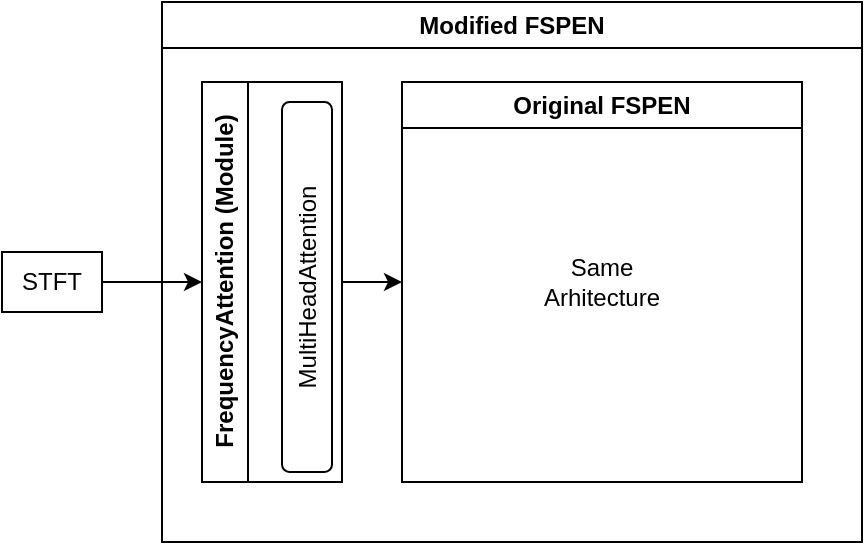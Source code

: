 <mxfile version="27.1.4">
  <diagram name="Page-1" id="6zO39Vgpf1TZ9PNvxlgC">
    <mxGraphModel dx="546" dy="359" grid="1" gridSize="10" guides="1" tooltips="1" connect="1" arrows="1" fold="1" page="1" pageScale="1" pageWidth="850" pageHeight="1100" math="0" shadow="0">
      <root>
        <mxCell id="0" />
        <mxCell id="1" parent="0" />
        <mxCell id="P3681-FeyPnp6KC4SGFj-1" value="Original FSPEN" style="swimlane;whiteSpace=wrap;html=1;" vertex="1" parent="1">
          <mxGeometry x="480" y="120" width="200" height="200" as="geometry" />
        </mxCell>
        <mxCell id="P3681-FeyPnp6KC4SGFj-2" value="STFT" style="rounded=0;whiteSpace=wrap;html=1;" vertex="1" parent="1">
          <mxGeometry x="280" y="205" width="50" height="30" as="geometry" />
        </mxCell>
        <mxCell id="P3681-FeyPnp6KC4SGFj-3" value="Modified FSPEN" style="swimlane;whiteSpace=wrap;html=1;" vertex="1" parent="1">
          <mxGeometry x="360" y="80" width="350" height="270" as="geometry" />
        </mxCell>
        <mxCell id="P3681-FeyPnp6KC4SGFj-8" value="FrequencyAttention (Module)" style="swimlane;horizontal=0;whiteSpace=wrap;html=1;" vertex="1" parent="P3681-FeyPnp6KC4SGFj-3">
          <mxGeometry x="20" y="40" width="70" height="200" as="geometry" />
        </mxCell>
        <mxCell id="P3681-FeyPnp6KC4SGFj-13" value="Same Arhitecture" style="text;html=1;align=center;verticalAlign=middle;whiteSpace=wrap;rounded=0;" vertex="1" parent="P3681-FeyPnp6KC4SGFj-3">
          <mxGeometry x="190" y="125" width="60" height="30" as="geometry" />
        </mxCell>
        <mxCell id="P3681-FeyPnp6KC4SGFj-10" style="edgeStyle=orthogonalEdgeStyle;rounded=0;orthogonalLoop=1;jettySize=auto;html=1;" edge="1" parent="1" source="P3681-FeyPnp6KC4SGFj-2">
          <mxGeometry relative="1" as="geometry">
            <mxPoint x="380" y="220" as="targetPoint" />
          </mxGeometry>
        </mxCell>
        <mxCell id="P3681-FeyPnp6KC4SGFj-11" style="edgeStyle=orthogonalEdgeStyle;rounded=0;orthogonalLoop=1;jettySize=auto;html=1;exitX=1;exitY=0.5;exitDx=0;exitDy=0;entryX=0;entryY=0.5;entryDx=0;entryDy=0;" edge="1" parent="1" source="P3681-FeyPnp6KC4SGFj-8" target="P3681-FeyPnp6KC4SGFj-1">
          <mxGeometry relative="1" as="geometry" />
        </mxCell>
        <mxCell id="P3681-FeyPnp6KC4SGFj-12" value="MultiHeadAttention" style="rounded=1;whiteSpace=wrap;html=1;rotation=-90;" vertex="1" parent="1">
          <mxGeometry x="340" y="210" width="185" height="25" as="geometry" />
        </mxCell>
      </root>
    </mxGraphModel>
  </diagram>
</mxfile>
